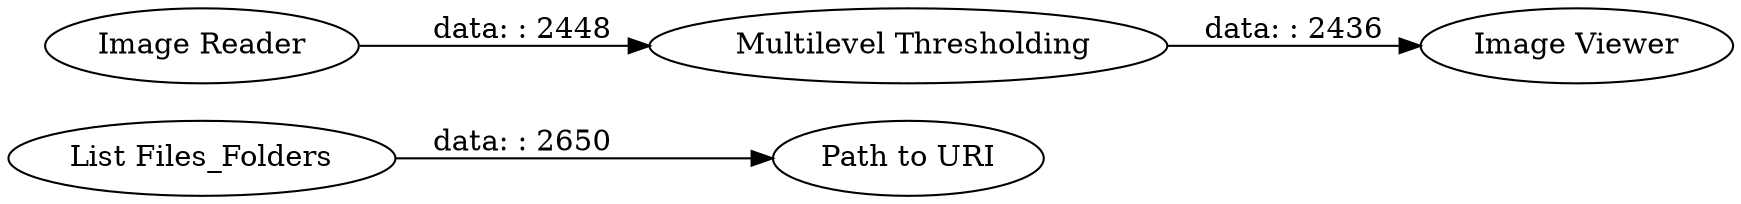 digraph {
	"2294434318123649303_3" [label="Path to URI"]
	"2294434318123649303_2" [label="List Files_Folders"]
	"2294434318123649303_6" [label=" Multilevel Thresholding"]
	"2294434318123649303_7" [label="Image Viewer"]
	"2294434318123649303_4" [label="Image Reader"]
	"2294434318123649303_2" -> "2294434318123649303_3" [label="data: : 2650"]
	"2294434318123649303_4" -> "2294434318123649303_6" [label="data: : 2448"]
	"2294434318123649303_6" -> "2294434318123649303_7" [label="data: : 2436"]
	rankdir=LR
}
